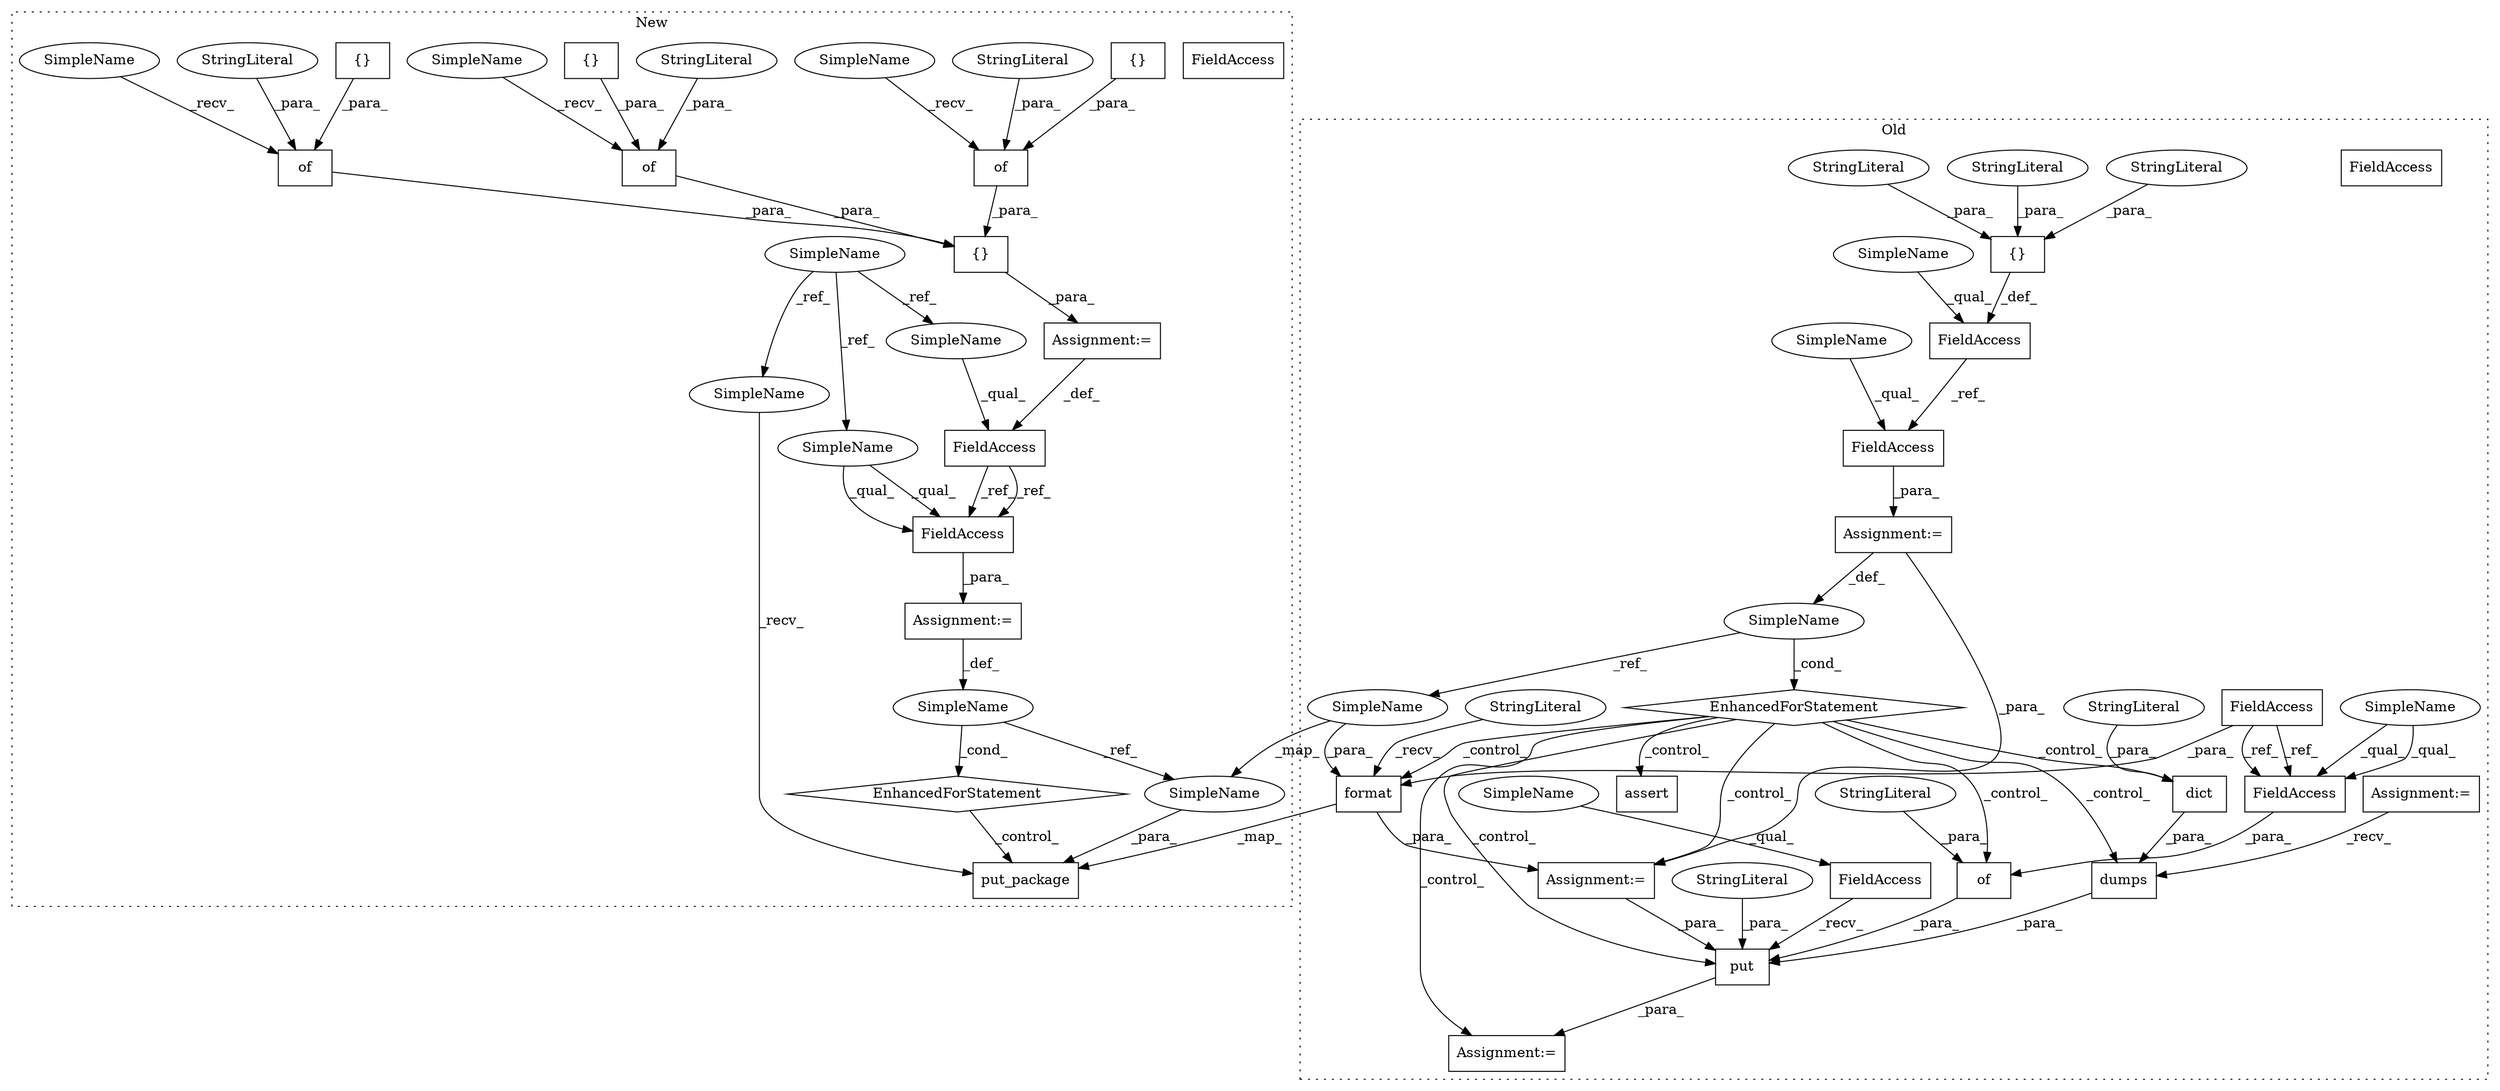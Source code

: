 digraph G {
subgraph cluster0 {
1 [label="put" a="32" s="558,642" l="4,1" shape="box"];
4 [label="FieldAccess" a="22" s="549" l="8" shape="box"];
5 [label="StringLiteral" a="45" s="590" l="18" shape="ellipse"];
10 [label="format" a="32" s="508,535" l="7,1" shape="box"];
12 [label="{}" a="4" s="357,375" l="1,1" shape="box"];
13 [label="EnhancedForStatement" a="70" s="382,457" l="53,2" shape="diamond"];
14 [label="dumps" a="32" s="574,588" l="6,1" shape="box"];
15 [label="FieldAccess" a="22" s="333" l="11" shape="box"];
16 [label="assert" a="6" s="651" l="7" shape="box"];
17 [label="FieldAccess" a="22" s="286" l="9" shape="box"];
18 [label="FieldAccess" a="22" s="632" l="9" shape="box"];
21 [label="of" a="32" s="613,641" l="3,1" shape="box"];
26 [label="dict" a="32" s="580,587" l="5,1" shape="box"];
28 [label="SimpleName" a="42" s="442" l="1" shape="ellipse"];
29 [label="Assignment:=" a="7" s="548" l="1" shape="box"];
30 [label="StringLiteral" a="45" s="474" l="33" shape="ellipse"];
31 [label="StringLiteral" a="45" s="585" l="2" shape="ellipse"];
32 [label="StringLiteral" a="45" s="616" l="15" shape="ellipse"];
35 [label="Assignment:=" a="7" s="473" l="1" shape="box"];
37 [label="Assignment:=" a="7" s="382,457" l="53,2" shape="box"];
38 [label="Assignment:=" a="7" s="218" l="4" shape="box"];
39 [label="StringLiteral" a="45" s="364" l="5" shape="ellipse"];
40 [label="StringLiteral" a="45" s="370" l="5" shape="ellipse"];
42 [label="StringLiteral" a="45" s="358" l="5" shape="ellipse"];
44 [label="FieldAccess" a="22" s="632" l="9" shape="box"];
51 [label="SimpleName" a="42" s="534" l="1" shape="ellipse"];
52 [label="FieldAccess" a="22" s="446" l="11" shape="box"];
53 [label="SimpleName" a="42" s="632" l="4" shape="ellipse"];
54 [label="SimpleName" a="42" s="333" l="4" shape="ellipse"];
55 [label="SimpleName" a="42" s="549" l="4" shape="ellipse"];
56 [label="SimpleName" a="42" s="446" l="4" shape="ellipse"];
label = "Old";
style="dotted";
}
subgraph cluster1 {
2 [label="EnhancedForStatement" a="70" s="419,523" l="53,2" shape="diamond"];
3 [label="Assignment:=" a="7" s="316" l="1" shape="box"];
6 [label="FieldAccess" a="22" s="298" l="18" shape="box"];
7 [label="FieldAccess" a="22" s="505" l="18" shape="box"];
8 [label="SimpleName" a="42" s="203" l="4" shape="ellipse"];
9 [label="put_package" a="32" s="538,577" l="12,1" shape="box"];
11 [label="{}" a="4" s="409" l="2" shape="box"];
19 [label="of" a="32" s="391,411" l="3,1" shape="box"];
20 [label="{}" a="4" s="334,412" l="1,1" shape="box"];
22 [label="of" a="32" s="339,359" l="3,1" shape="box"];
23 [label="{}" a="4" s="383" l="2" shape="box"];
24 [label="of" a="32" s="365,385" l="3,1" shape="box"];
25 [label="{}" a="4" s="357" l="2" shape="box"];
27 [label="SimpleName" a="42" s="494" l="8" shape="ellipse"];
33 [label="StringLiteral" a="45" s="368" l="5" shape="ellipse"];
34 [label="StringLiteral" a="45" s="342" l="5" shape="ellipse"];
36 [label="Assignment:=" a="7" s="419,523" l="53,2" shape="box"];
41 [label="StringLiteral" a="45" s="394" l="5" shape="ellipse"];
43 [label="FieldAccess" a="22" s="505" l="18" shape="box"];
45 [label="SimpleName" a="42" s="533" l="4" shape="ellipse"];
46 [label="SimpleName" a="42" s="298" l="4" shape="ellipse"];
47 [label="SimpleName" a="42" s="505" l="4" shape="ellipse"];
48 [label="SimpleName" a="42" s="335" l="3" shape="ellipse"];
49 [label="SimpleName" a="42" s="387" l="3" shape="ellipse"];
50 [label="SimpleName" a="42" s="361" l="3" shape="ellipse"];
57 [label="SimpleName" a="42" s="569" l="8" shape="ellipse"];
label = "New";
style="dotted";
}
1 -> 29 [label="_para_"];
2 -> 9 [label="_control_"];
3 -> 6 [label="_def_"];
4 -> 1 [label="_recv_"];
5 -> 1 [label="_para_"];
6 -> 43 [label="_ref_"];
6 -> 43 [label="_ref_"];
8 -> 45 [label="_ref_"];
8 -> 46 [label="_ref_"];
8 -> 47 [label="_ref_"];
10 -> 9 [label="_map_"];
10 -> 35 [label="_para_"];
11 -> 19 [label="_para_"];
12 -> 15 [label="_def_"];
13 -> 10 [label="_control_"];
13 -> 21 [label="_control_"];
13 -> 14 [label="_control_"];
13 -> 16 [label="_control_"];
13 -> 35 [label="_control_"];
13 -> 1 [label="_control_"];
13 -> 26 [label="_control_"];
13 -> 29 [label="_control_"];
14 -> 1 [label="_para_"];
15 -> 52 [label="_ref_"];
17 -> 10 [label="_para_"];
17 -> 44 [label="_ref_"];
17 -> 44 [label="_ref_"];
19 -> 20 [label="_para_"];
20 -> 3 [label="_para_"];
21 -> 1 [label="_para_"];
22 -> 20 [label="_para_"];
23 -> 24 [label="_para_"];
24 -> 20 [label="_para_"];
25 -> 22 [label="_para_"];
26 -> 14 [label="_para_"];
27 -> 2 [label="_cond_"];
27 -> 57 [label="_ref_"];
28 -> 51 [label="_ref_"];
28 -> 13 [label="_cond_"];
30 -> 10 [label="_recv_"];
31 -> 26 [label="_para_"];
32 -> 21 [label="_para_"];
33 -> 24 [label="_para_"];
34 -> 22 [label="_para_"];
35 -> 1 [label="_para_"];
36 -> 27 [label="_def_"];
37 -> 35 [label="_para_"];
37 -> 28 [label="_def_"];
38 -> 14 [label="_recv_"];
39 -> 12 [label="_para_"];
40 -> 12 [label="_para_"];
41 -> 19 [label="_para_"];
42 -> 12 [label="_para_"];
43 -> 36 [label="_para_"];
44 -> 21 [label="_para_"];
45 -> 9 [label="_recv_"];
46 -> 6 [label="_qual_"];
47 -> 43 [label="_qual_"];
47 -> 43 [label="_qual_"];
48 -> 22 [label="_recv_"];
49 -> 19 [label="_recv_"];
50 -> 24 [label="_recv_"];
51 -> 57 [label="_map_"];
51 -> 10 [label="_para_"];
52 -> 37 [label="_para_"];
53 -> 44 [label="_qual_"];
53 -> 44 [label="_qual_"];
54 -> 15 [label="_qual_"];
55 -> 4 [label="_qual_"];
56 -> 52 [label="_qual_"];
57 -> 9 [label="_para_"];
}